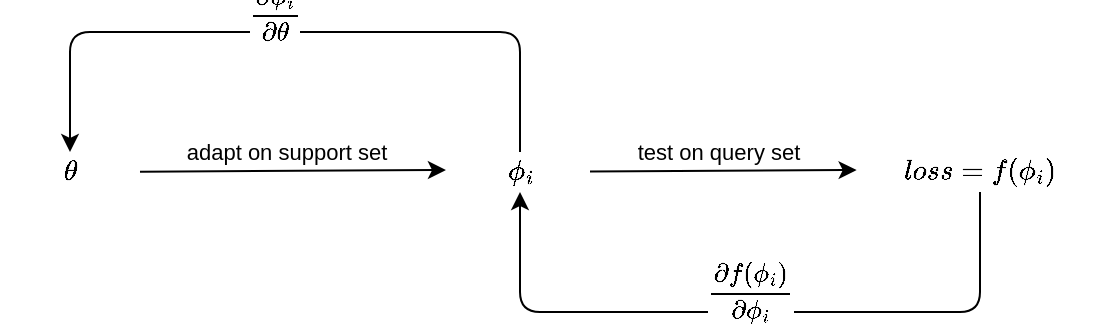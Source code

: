 <mxfile>
    <diagram id="8rakSG8i-2YuuxhY6oQB" name="Page-1">
        <mxGraphModel dx="692" dy="527" grid="1" gridSize="10" guides="1" tooltips="1" connect="1" arrows="1" fold="1" page="1" pageScale="1" pageWidth="850" pageHeight="1100" math="1" shadow="0">
            <root>
                <mxCell id="0"/>
                <mxCell id="1" parent="0"/>
                <mxCell id="4" style="edgeStyle=none;html=1;entryX=-0.029;entryY=0.45;entryDx=0;entryDy=0;entryPerimeter=0;" edge="1" parent="1" source="3" target="6">
                    <mxGeometry relative="1" as="geometry">
                        <mxPoint x="310" y="190" as="targetPoint"/>
                    </mxGeometry>
                </mxCell>
                <mxCell id="5" value="adapt on support set" style="edgeLabel;html=1;align=center;verticalAlign=middle;resizable=0;points=[];" vertex="1" connectable="0" parent="4">
                    <mxGeometry x="-0.043" y="-1" relative="1" as="geometry">
                        <mxPoint y="-11" as="offset"/>
                    </mxGeometry>
                </mxCell>
                <mxCell id="3" value="$$\theta$$" style="text;html=1;align=center;verticalAlign=middle;resizable=0;points=[];autosize=1;strokeColor=none;fillColor=none;" vertex="1" parent="1">
                    <mxGeometry x="65" y="180" width="70" height="20" as="geometry"/>
                </mxCell>
                <mxCell id="14" style="edgeStyle=orthogonalEdgeStyle;html=1;entryX=0.5;entryY=0;entryDx=0;entryDy=0;entryPerimeter=0;" edge="1" parent="1" source="6" target="3">
                    <mxGeometry relative="1" as="geometry">
                        <mxPoint x="100" y="120" as="targetPoint"/>
                        <Array as="points">
                            <mxPoint x="325" y="120"/>
                            <mxPoint x="100" y="120"/>
                        </Array>
                    </mxGeometry>
                </mxCell>
                <mxCell id="15" value="$$\frac{\partial \phi_i}{\partial \theta}$$" style="edgeLabel;html=1;align=center;verticalAlign=middle;resizable=0;points=[];" vertex="1" connectable="0" parent="14">
                    <mxGeometry x="0.061" y="-1" relative="1" as="geometry">
                        <mxPoint y="-9" as="offset"/>
                    </mxGeometry>
                </mxCell>
                <mxCell id="6" value="$$\phi_i$$" style="text;html=1;align=center;verticalAlign=middle;resizable=0;points=[];autosize=1;strokeColor=none;fillColor=none;" vertex="1" parent="1">
                    <mxGeometry x="290" y="180" width="70" height="20" as="geometry"/>
                </mxCell>
                <mxCell id="7" style="edgeStyle=none;html=1;entryX=-0.014;entryY=0.45;entryDx=0;entryDy=0;entryPerimeter=0;" edge="1" parent="1" source="6" target="9">
                    <mxGeometry relative="1" as="geometry">
                        <mxPoint x="512.97" y="189.5" as="targetPoint"/>
                        <mxPoint x="360" y="190.314" as="sourcePoint"/>
                    </mxGeometry>
                </mxCell>
                <mxCell id="8" value="test on query&amp;nbsp;set" style="edgeLabel;html=1;align=center;verticalAlign=middle;resizable=0;points=[];" vertex="1" connectable="0" parent="7">
                    <mxGeometry x="-0.043" y="-1" relative="1" as="geometry">
                        <mxPoint y="-11" as="offset"/>
                    </mxGeometry>
                </mxCell>
                <mxCell id="11" value="$$\frac{\partial f(\phi_i)}{\partial \phi_i}$$" style="edgeStyle=orthogonalEdgeStyle;html=1;" edge="1" parent="1">
                    <mxGeometry y="-10" relative="1" as="geometry">
                        <mxPoint x="325" y="200" as="targetPoint"/>
                        <mxPoint x="555" y="200" as="sourcePoint"/>
                        <Array as="points">
                            <mxPoint x="555" y="260"/>
                            <mxPoint x="325" y="260"/>
                        </Array>
                        <mxPoint as="offset"/>
                    </mxGeometry>
                </mxCell>
                <mxCell id="9" value="$$loss = f(\phi_i)$$" style="text;html=1;align=center;verticalAlign=middle;resizable=0;points=[];autosize=1;strokeColor=none;fillColor=none;" vertex="1" parent="1">
                    <mxGeometry x="495" y="180" width="120" height="20" as="geometry"/>
                </mxCell>
            </root>
        </mxGraphModel>
    </diagram>
</mxfile>